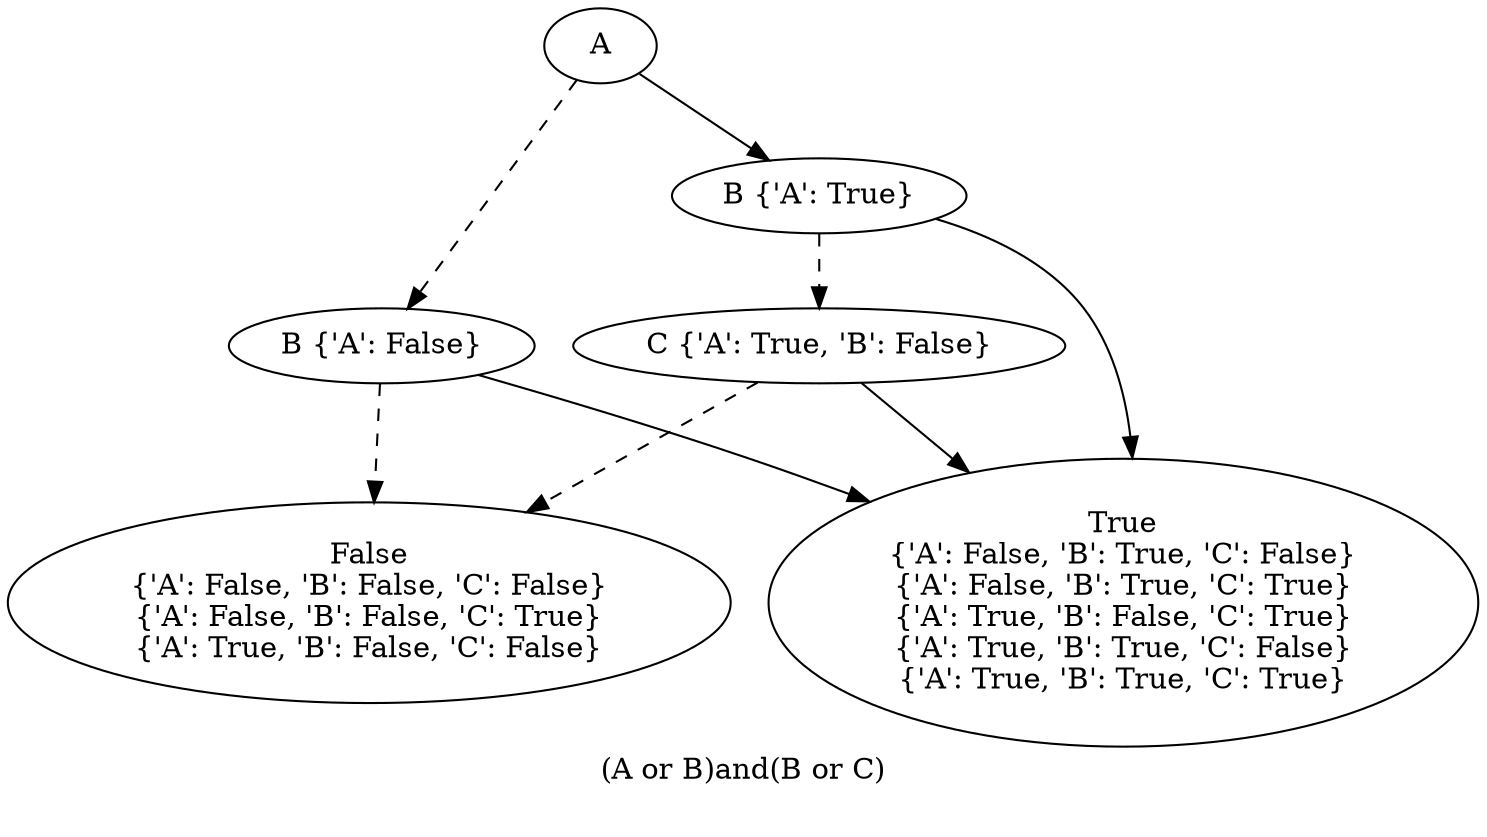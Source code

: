 digraph{
label="(A or B)and(B or C)\n\n"
2811890392400[label=A]2811890392528[label="B {'A': False}"]
2811890392400 -> 2811890392528[style=dashed]
2811890393040[label="False
{'A': False, 'B': False, 'C': False}
{'A': False, 'B': False, 'C': True}
{'A': True, 'B': False, 'C': False}"]
2811890392528 -> 2811890393040[style=dashed]
2811890393936[label="True
{'A': False, 'B': True, 'C': False}
{'A': False, 'B': True, 'C': True}
{'A': True, 'B': False, 'C': True}
{'A': True, 'B': True, 'C': False}
{'A': True, 'B': True, 'C': True}"]
2811890392528 -> 2811890393936
2811890393168[label="B {'A': True}"]
2811890392400 -> 2811890393168
2811890392656[label="C {'A': True, 'B': False}"]
2811890393168 -> 2811890392656[style=dashed]
2811890393040[label="False
{'A': False, 'B': False, 'C': False}
{'A': False, 'B': False, 'C': True}
{'A': True, 'B': False, 'C': False}"]
2811890392656 -> 2811890393040[style=dashed]
2811890393936[label="True
{'A': False, 'B': True, 'C': False}
{'A': False, 'B': True, 'C': True}
{'A': True, 'B': False, 'C': True}
{'A': True, 'B': True, 'C': False}
{'A': True, 'B': True, 'C': True}"]
2811890392656 -> 2811890393936
2811890393936[label="True
{'A': False, 'B': True, 'C': False}
{'A': False, 'B': True, 'C': True}
{'A': True, 'B': False, 'C': True}
{'A': True, 'B': True, 'C': False}
{'A': True, 'B': True, 'C': True}"]
2811890393168 -> 2811890393936
}